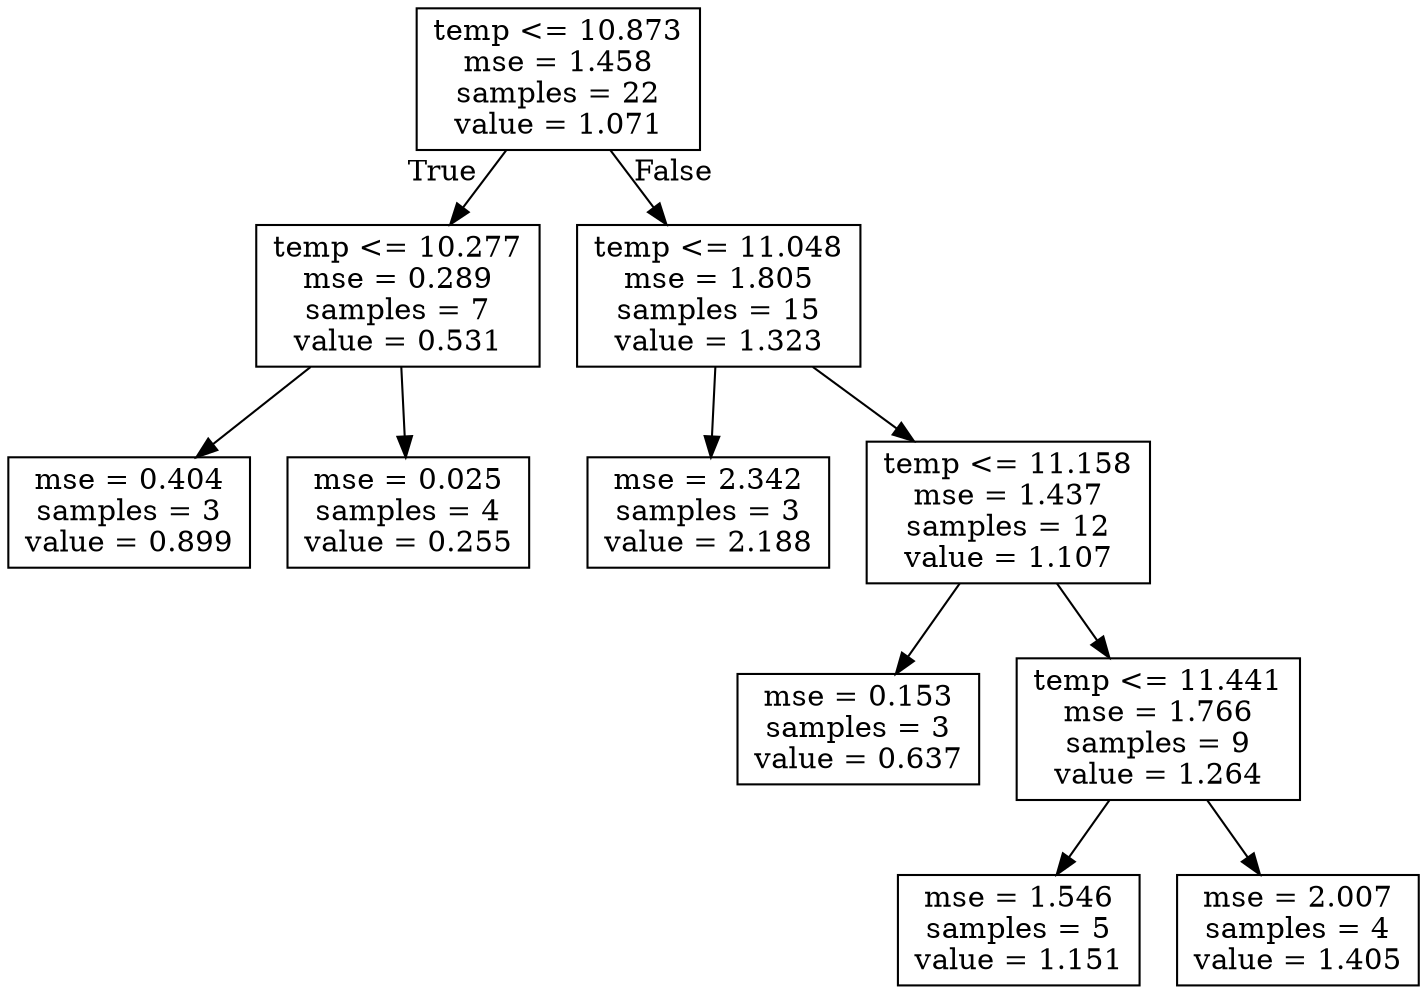 digraph Tree {
node [shape=box] ;
0 [label="temp <= 10.873\nmse = 1.458\nsamples = 22\nvalue = 1.071"] ;
1 [label="temp <= 10.277\nmse = 0.289\nsamples = 7\nvalue = 0.531"] ;
0 -> 1 [labeldistance=2.5, labelangle=45, headlabel="True"] ;
7 [label="mse = 0.404\nsamples = 3\nvalue = 0.899"] ;
1 -> 7 ;
8 [label="mse = 0.025\nsamples = 4\nvalue = 0.255"] ;
1 -> 8 ;
2 [label="temp <= 11.048\nmse = 1.805\nsamples = 15\nvalue = 1.323"] ;
0 -> 2 [labeldistance=2.5, labelangle=-45, headlabel="False"] ;
3 [label="mse = 2.342\nsamples = 3\nvalue = 2.188"] ;
2 -> 3 ;
4 [label="temp <= 11.158\nmse = 1.437\nsamples = 12\nvalue = 1.107"] ;
2 -> 4 ;
5 [label="mse = 0.153\nsamples = 3\nvalue = 0.637"] ;
4 -> 5 ;
6 [label="temp <= 11.441\nmse = 1.766\nsamples = 9\nvalue = 1.264"] ;
4 -> 6 ;
9 [label="mse = 1.546\nsamples = 5\nvalue = 1.151"] ;
6 -> 9 ;
10 [label="mse = 2.007\nsamples = 4\nvalue = 1.405"] ;
6 -> 10 ;
}